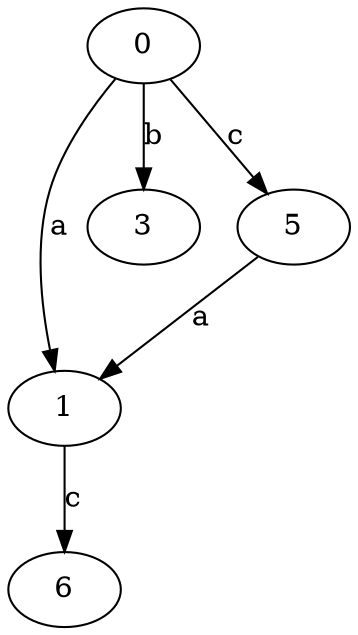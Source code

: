 strict digraph  {
0;
1;
3;
5;
6;
0 -> 1  [label=a];
0 -> 3  [label=b];
0 -> 5  [label=c];
1 -> 6  [label=c];
5 -> 1  [label=a];
}
